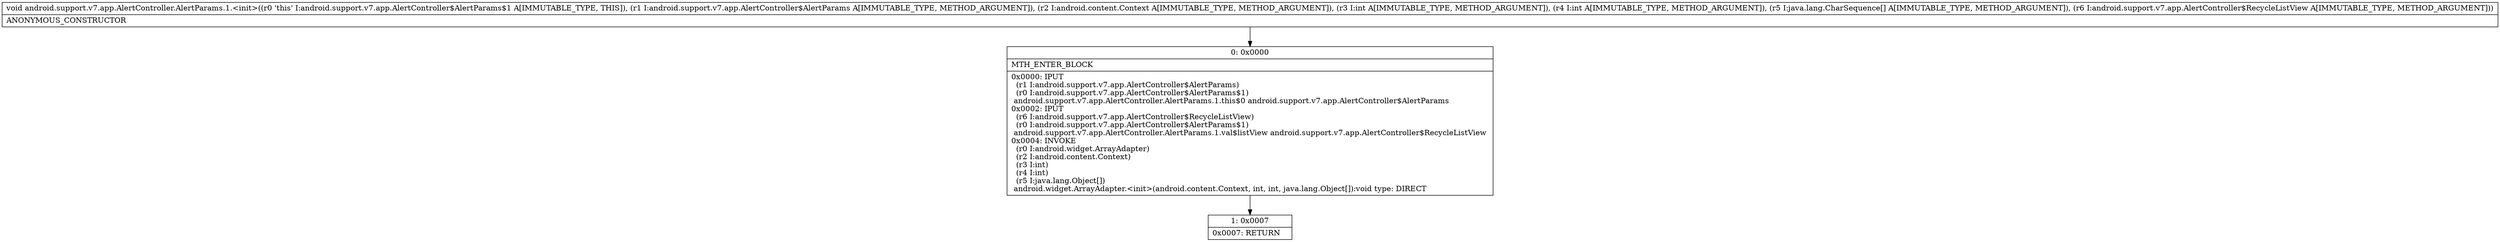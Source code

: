 digraph "CFG forandroid.support.v7.app.AlertController.AlertParams.1.\<init\>(Landroid\/support\/v7\/app\/AlertController$AlertParams;Landroid\/content\/Context;II[Ljava\/lang\/CharSequence;Landroid\/support\/v7\/app\/AlertController$RecycleListView;)V" {
Node_0 [shape=record,label="{0\:\ 0x0000|MTH_ENTER_BLOCK\l|0x0000: IPUT  \l  (r1 I:android.support.v7.app.AlertController$AlertParams)\l  (r0 I:android.support.v7.app.AlertController$AlertParams$1)\l android.support.v7.app.AlertController.AlertParams.1.this$0 android.support.v7.app.AlertController$AlertParams \l0x0002: IPUT  \l  (r6 I:android.support.v7.app.AlertController$RecycleListView)\l  (r0 I:android.support.v7.app.AlertController$AlertParams$1)\l android.support.v7.app.AlertController.AlertParams.1.val$listView android.support.v7.app.AlertController$RecycleListView \l0x0004: INVOKE  \l  (r0 I:android.widget.ArrayAdapter)\l  (r2 I:android.content.Context)\l  (r3 I:int)\l  (r4 I:int)\l  (r5 I:java.lang.Object[])\l android.widget.ArrayAdapter.\<init\>(android.content.Context, int, int, java.lang.Object[]):void type: DIRECT \l}"];
Node_1 [shape=record,label="{1\:\ 0x0007|0x0007: RETURN   \l}"];
MethodNode[shape=record,label="{void android.support.v7.app.AlertController.AlertParams.1.\<init\>((r0 'this' I:android.support.v7.app.AlertController$AlertParams$1 A[IMMUTABLE_TYPE, THIS]), (r1 I:android.support.v7.app.AlertController$AlertParams A[IMMUTABLE_TYPE, METHOD_ARGUMENT]), (r2 I:android.content.Context A[IMMUTABLE_TYPE, METHOD_ARGUMENT]), (r3 I:int A[IMMUTABLE_TYPE, METHOD_ARGUMENT]), (r4 I:int A[IMMUTABLE_TYPE, METHOD_ARGUMENT]), (r5 I:java.lang.CharSequence[] A[IMMUTABLE_TYPE, METHOD_ARGUMENT]), (r6 I:android.support.v7.app.AlertController$RecycleListView A[IMMUTABLE_TYPE, METHOD_ARGUMENT]))  | ANONYMOUS_CONSTRUCTOR\l}"];
MethodNode -> Node_0;
Node_0 -> Node_1;
}

